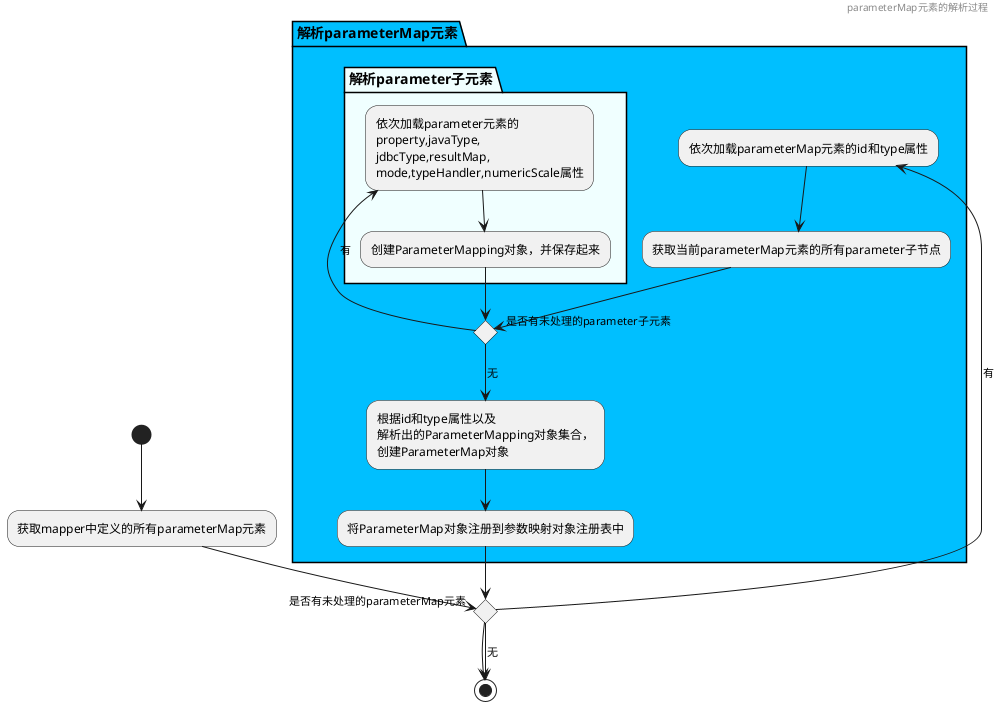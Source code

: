 @startuml
(*) --> "获取mapper中定义的所有parameterMap元素"
if "是否有未处理的parameterMap元素"  as parameterMapIf then
partition 解析parameterMap元素 #DeepSkyBlue{
    --> [有] 依次加载parameterMap元素的id和type属性
        --> 获取当前parameterMap元素的所有parameter子节点
        if "是否有未处理的parameter子元素" as parameterIf then
        partition 解析parameter子元素 #Azure{
            --> [有]  "依次加载parameter元素的\nproperty,javaType,\njdbcType,resultMap,\nmode,typeHandler,numericScale属性"
            --> "创建ParameterMapping对象，并保存起来"
            --> parameterIf
        }
        else
        --> [无] "根据id和type属性以及\n解析出的ParameterMapping对象集合，\n创建ParameterMap对象"
        --> 将ParameterMap对象注册到参数映射对象注册表中
        --> parameterMapIf
}
    -->(*)

    endif
else
 -->[无](*)
endif

header parameterMap元素的解析过程
@enduml